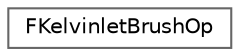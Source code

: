 digraph "Graphical Class Hierarchy"
{
 // INTERACTIVE_SVG=YES
 // LATEX_PDF_SIZE
  bgcolor="transparent";
  edge [fontname=Helvetica,fontsize=10,labelfontname=Helvetica,labelfontsize=10];
  node [fontname=Helvetica,fontsize=10,shape=box,height=0.2,width=0.4];
  rankdir="LR";
  Node0 [id="Node000000",label="FKelvinletBrushOp",height=0.2,width=0.4,color="grey40", fillcolor="white", style="filled",URL="$d1/ded/classFKelvinletBrushOp.html",tooltip=" "];
}
